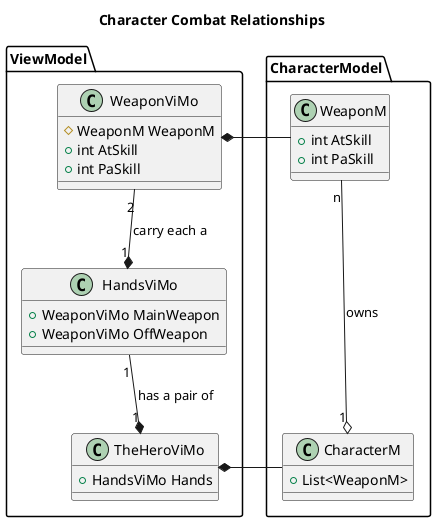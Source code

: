 @startuml Combat

title Character Combat Relationships

namespace CharacterModel {
    class CharacterM {
      + List<WeaponM>
    }


    class WeaponM {
      + int AtSkill
      + int PaSkill
    }
}

namespace ViewModel {
    class WeaponViMo {
      # WeaponM WeaponM
      + int AtSkill
      + int PaSkill
    }

    class HandsViMo {
      + WeaponViMo MainWeapon
      + WeaponViMo OffWeapon
    }

    class TheHeroViMo {
      + HandsViMo Hands
    }
}


ViewModel.WeaponViMo *-right- CharacterModel.WeaponM
ViewModel.TheHeroViMo *-right- CharacterModel.CharacterM

ViewModel.TheHeroViMo "1" *-up- "1" ViewModel.HandsViMo: has a pair of
ViewModel.HandsViMo "1" *-up- "2" ViewModel.WeaponViMo: carry each a

CharacterModel.CharacterM "1" o-up-- "n" CharacterModel.WeaponM: owns


@enduml